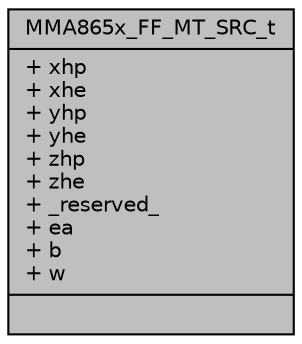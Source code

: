 digraph "MMA865x_FF_MT_SRC_t"
{
  edge [fontname="Helvetica",fontsize="10",labelfontname="Helvetica",labelfontsize="10"];
  node [fontname="Helvetica",fontsize="10",shape=record];
  Node1 [label="{MMA865x_FF_MT_SRC_t\n|+ xhp\l+ xhe\l+ yhp\l+ yhe\l+ zhp\l+ zhe\l+ _reserved_\l+ ea\l+ b\l+ w\l|}",height=0.2,width=0.4,color="black", fillcolor="grey75", style="filled", fontcolor="black"];
}
